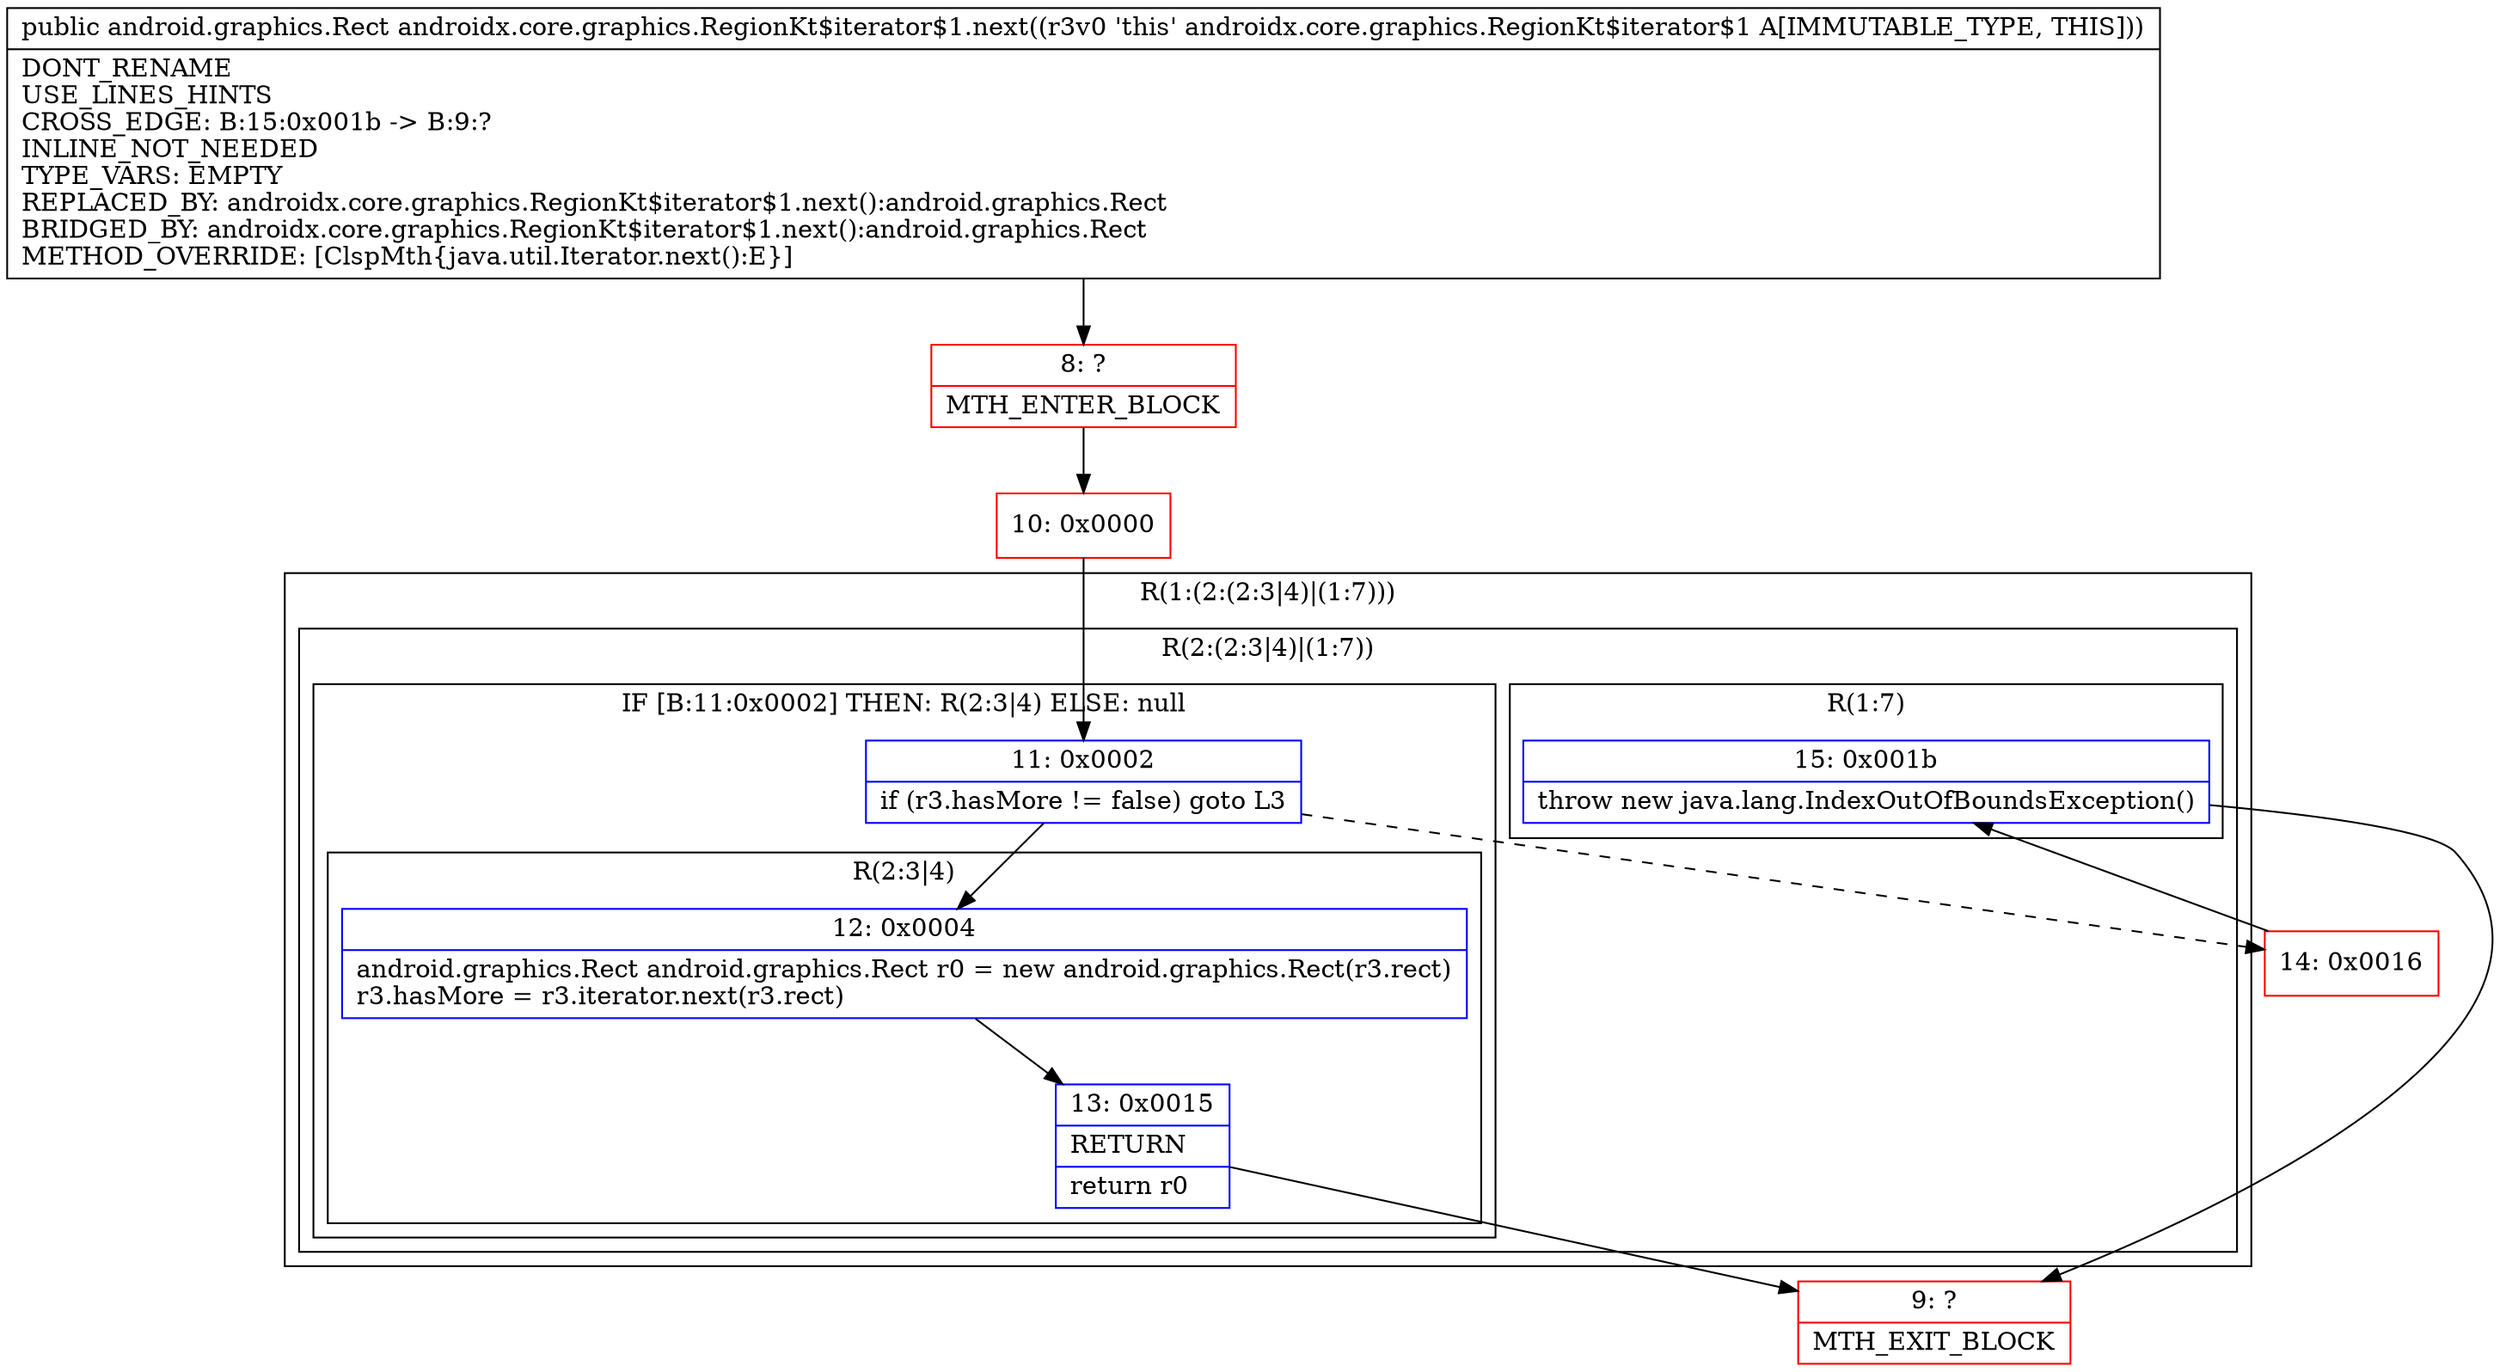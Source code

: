 digraph "CFG forandroidx.core.graphics.RegionKt$iterator$1.next()Landroid\/graphics\/Rect;" {
subgraph cluster_Region_1116841285 {
label = "R(1:(2:(2:3|4)|(1:7)))";
node [shape=record,color=blue];
subgraph cluster_Region_1898685782 {
label = "R(2:(2:3|4)|(1:7))";
node [shape=record,color=blue];
subgraph cluster_IfRegion_1990043137 {
label = "IF [B:11:0x0002] THEN: R(2:3|4) ELSE: null";
node [shape=record,color=blue];
Node_11 [shape=record,label="{11\:\ 0x0002|if (r3.hasMore != false) goto L3\l}"];
subgraph cluster_Region_970443982 {
label = "R(2:3|4)";
node [shape=record,color=blue];
Node_12 [shape=record,label="{12\:\ 0x0004|android.graphics.Rect android.graphics.Rect r0 = new android.graphics.Rect(r3.rect)\lr3.hasMore = r3.iterator.next(r3.rect)\l}"];
Node_13 [shape=record,label="{13\:\ 0x0015|RETURN\l|return r0\l}"];
}
}
subgraph cluster_Region_1215535928 {
label = "R(1:7)";
node [shape=record,color=blue];
Node_15 [shape=record,label="{15\:\ 0x001b|throw new java.lang.IndexOutOfBoundsException()\l}"];
}
}
}
Node_8 [shape=record,color=red,label="{8\:\ ?|MTH_ENTER_BLOCK\l}"];
Node_10 [shape=record,color=red,label="{10\:\ 0x0000}"];
Node_9 [shape=record,color=red,label="{9\:\ ?|MTH_EXIT_BLOCK\l}"];
Node_14 [shape=record,color=red,label="{14\:\ 0x0016}"];
MethodNode[shape=record,label="{public android.graphics.Rect androidx.core.graphics.RegionKt$iterator$1.next((r3v0 'this' androidx.core.graphics.RegionKt$iterator$1 A[IMMUTABLE_TYPE, THIS]))  | DONT_RENAME\lUSE_LINES_HINTS\lCROSS_EDGE: B:15:0x001b \-\> B:9:?\lINLINE_NOT_NEEDED\lTYPE_VARS: EMPTY\lREPLACED_BY: androidx.core.graphics.RegionKt$iterator$1.next():android.graphics.Rect\lBRIDGED_BY: androidx.core.graphics.RegionKt$iterator$1.next():android.graphics.Rect\lMETHOD_OVERRIDE: [ClspMth\{java.util.Iterator.next():E\}]\l}"];
MethodNode -> Node_8;Node_11 -> Node_12;
Node_11 -> Node_14[style=dashed];
Node_12 -> Node_13;
Node_13 -> Node_9;
Node_15 -> Node_9;
Node_8 -> Node_10;
Node_10 -> Node_11;
Node_14 -> Node_15;
}

